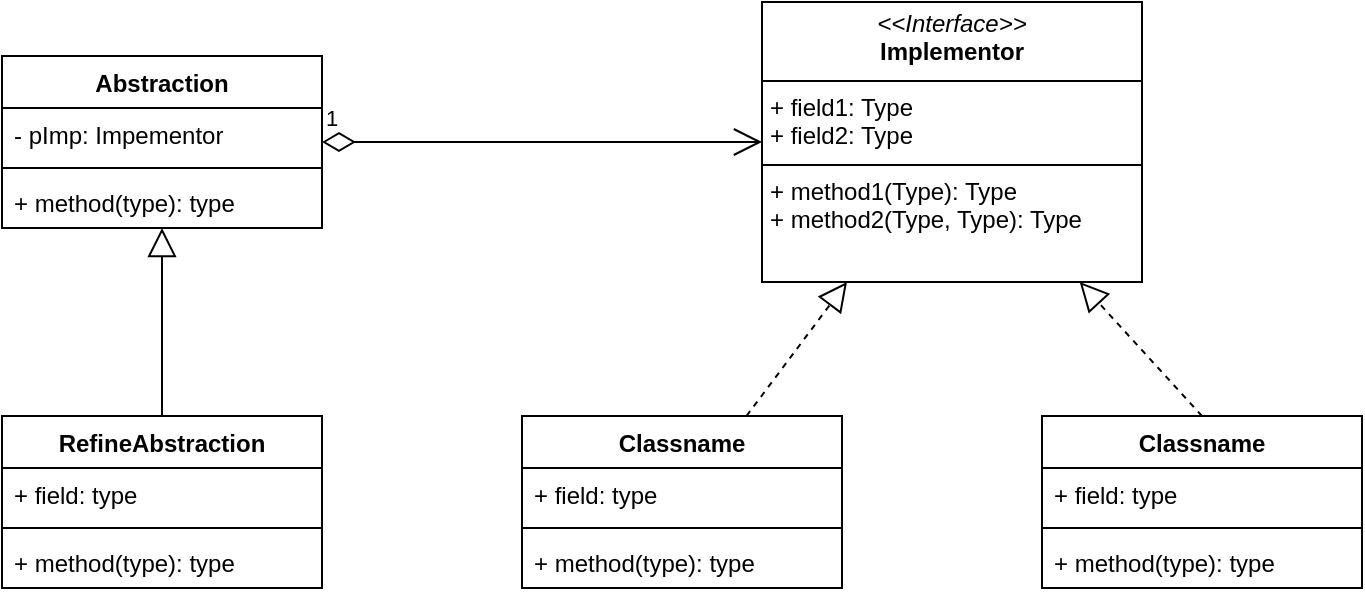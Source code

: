 <mxfile version="24.7.8">
  <diagram id="C5RBs43oDa-KdzZeNtuy" name="Page-1">
    <mxGraphModel dx="1050" dy="629" grid="1" gridSize="10" guides="1" tooltips="1" connect="1" arrows="1" fold="1" page="1" pageScale="1" pageWidth="827" pageHeight="1169" math="0" shadow="0">
      <root>
        <mxCell id="WIyWlLk6GJQsqaUBKTNV-0" />
        <mxCell id="WIyWlLk6GJQsqaUBKTNV-1" parent="WIyWlLk6GJQsqaUBKTNV-0" />
        <mxCell id="JOtXQprl8hw0l6RwQc1B-0" value="Abstraction" style="swimlane;fontStyle=1;align=center;verticalAlign=top;childLayout=stackLayout;horizontal=1;startSize=26;horizontalStack=0;resizeParent=1;resizeParentMax=0;resizeLast=0;collapsible=1;marginBottom=0;whiteSpace=wrap;html=1;" parent="WIyWlLk6GJQsqaUBKTNV-1" vertex="1">
          <mxGeometry x="240" y="120" width="160" height="86" as="geometry" />
        </mxCell>
        <mxCell id="JOtXQprl8hw0l6RwQc1B-1" value="- pImp: Impementor" style="text;strokeColor=none;fillColor=none;align=left;verticalAlign=top;spacingLeft=4;spacingRight=4;overflow=hidden;rotatable=0;points=[[0,0.5],[1,0.5]];portConstraint=eastwest;whiteSpace=wrap;html=1;" parent="JOtXQprl8hw0l6RwQc1B-0" vertex="1">
          <mxGeometry y="26" width="160" height="26" as="geometry" />
        </mxCell>
        <mxCell id="JOtXQprl8hw0l6RwQc1B-2" value="" style="line;strokeWidth=1;fillColor=none;align=left;verticalAlign=middle;spacingTop=-1;spacingLeft=3;spacingRight=3;rotatable=0;labelPosition=right;points=[];portConstraint=eastwest;strokeColor=inherit;" parent="JOtXQprl8hw0l6RwQc1B-0" vertex="1">
          <mxGeometry y="52" width="160" height="8" as="geometry" />
        </mxCell>
        <mxCell id="JOtXQprl8hw0l6RwQc1B-3" value="+ method(type): type" style="text;strokeColor=none;fillColor=none;align=left;verticalAlign=top;spacingLeft=4;spacingRight=4;overflow=hidden;rotatable=0;points=[[0,0.5],[1,0.5]];portConstraint=eastwest;whiteSpace=wrap;html=1;" parent="JOtXQprl8hw0l6RwQc1B-0" vertex="1">
          <mxGeometry y="60" width="160" height="26" as="geometry" />
        </mxCell>
        <mxCell id="JOtXQprl8hw0l6RwQc1B-8" value="&lt;p style=&quot;margin:0px;margin-top:4px;text-align:center;&quot;&gt;&lt;i&gt;&amp;lt;&amp;lt;Interface&amp;gt;&amp;gt;&lt;/i&gt;&lt;br&gt;&lt;b&gt;Implementor&lt;/b&gt;&lt;/p&gt;&lt;hr size=&quot;1&quot; style=&quot;border-style:solid;&quot;&gt;&lt;p style=&quot;margin:0px;margin-left:4px;&quot;&gt;+ field1: Type&lt;br&gt;+ field2: Type&lt;/p&gt;&lt;hr size=&quot;1&quot; style=&quot;border-style:solid;&quot;&gt;&lt;p style=&quot;margin:0px;margin-left:4px;&quot;&gt;+ method1(Type): Type&lt;br&gt;+ method2(Type, Type): Type&lt;/p&gt;" style="verticalAlign=top;align=left;overflow=fill;html=1;whiteSpace=wrap;" parent="WIyWlLk6GJQsqaUBKTNV-1" vertex="1">
          <mxGeometry x="620" y="93" width="190" height="140" as="geometry" />
        </mxCell>
        <mxCell id="jS45VpE9E6z11qEjHsJT-0" value="1" style="endArrow=open;html=1;endSize=12;startArrow=diamondThin;startSize=14;startFill=0;edgeStyle=orthogonalEdgeStyle;align=left;verticalAlign=bottom;rounded=0;" edge="1" parent="WIyWlLk6GJQsqaUBKTNV-1" source="JOtXQprl8hw0l6RwQc1B-0" target="JOtXQprl8hw0l6RwQc1B-8">
          <mxGeometry x="-1" y="3" relative="1" as="geometry">
            <mxPoint x="420" y="130" as="sourcePoint" />
            <mxPoint x="580" y="130" as="targetPoint" />
          </mxGeometry>
        </mxCell>
        <mxCell id="jS45VpE9E6z11qEjHsJT-1" value="Classname" style="swimlane;fontStyle=1;align=center;verticalAlign=top;childLayout=stackLayout;horizontal=1;startSize=26;horizontalStack=0;resizeParent=1;resizeParentMax=0;resizeLast=0;collapsible=1;marginBottom=0;whiteSpace=wrap;html=1;" vertex="1" parent="WIyWlLk6GJQsqaUBKTNV-1">
          <mxGeometry x="500" y="300" width="160" height="86" as="geometry" />
        </mxCell>
        <mxCell id="jS45VpE9E6z11qEjHsJT-2" value="+ field: type" style="text;strokeColor=none;fillColor=none;align=left;verticalAlign=top;spacingLeft=4;spacingRight=4;overflow=hidden;rotatable=0;points=[[0,0.5],[1,0.5]];portConstraint=eastwest;whiteSpace=wrap;html=1;" vertex="1" parent="jS45VpE9E6z11qEjHsJT-1">
          <mxGeometry y="26" width="160" height="26" as="geometry" />
        </mxCell>
        <mxCell id="jS45VpE9E6z11qEjHsJT-3" value="" style="line;strokeWidth=1;fillColor=none;align=left;verticalAlign=middle;spacingTop=-1;spacingLeft=3;spacingRight=3;rotatable=0;labelPosition=right;points=[];portConstraint=eastwest;strokeColor=inherit;" vertex="1" parent="jS45VpE9E6z11qEjHsJT-1">
          <mxGeometry y="52" width="160" height="8" as="geometry" />
        </mxCell>
        <mxCell id="jS45VpE9E6z11qEjHsJT-4" value="+ method(type): type" style="text;strokeColor=none;fillColor=none;align=left;verticalAlign=top;spacingLeft=4;spacingRight=4;overflow=hidden;rotatable=0;points=[[0,0.5],[1,0.5]];portConstraint=eastwest;whiteSpace=wrap;html=1;" vertex="1" parent="jS45VpE9E6z11qEjHsJT-1">
          <mxGeometry y="60" width="160" height="26" as="geometry" />
        </mxCell>
        <mxCell id="jS45VpE9E6z11qEjHsJT-9" value="Classname" style="swimlane;fontStyle=1;align=center;verticalAlign=top;childLayout=stackLayout;horizontal=1;startSize=26;horizontalStack=0;resizeParent=1;resizeParentMax=0;resizeLast=0;collapsible=1;marginBottom=0;whiteSpace=wrap;html=1;" vertex="1" parent="WIyWlLk6GJQsqaUBKTNV-1">
          <mxGeometry x="760" y="300" width="160" height="86" as="geometry" />
        </mxCell>
        <mxCell id="jS45VpE9E6z11qEjHsJT-10" value="+ field: type" style="text;strokeColor=none;fillColor=none;align=left;verticalAlign=top;spacingLeft=4;spacingRight=4;overflow=hidden;rotatable=0;points=[[0,0.5],[1,0.5]];portConstraint=eastwest;whiteSpace=wrap;html=1;" vertex="1" parent="jS45VpE9E6z11qEjHsJT-9">
          <mxGeometry y="26" width="160" height="26" as="geometry" />
        </mxCell>
        <mxCell id="jS45VpE9E6z11qEjHsJT-11" value="" style="line;strokeWidth=1;fillColor=none;align=left;verticalAlign=middle;spacingTop=-1;spacingLeft=3;spacingRight=3;rotatable=0;labelPosition=right;points=[];portConstraint=eastwest;strokeColor=inherit;" vertex="1" parent="jS45VpE9E6z11qEjHsJT-9">
          <mxGeometry y="52" width="160" height="8" as="geometry" />
        </mxCell>
        <mxCell id="jS45VpE9E6z11qEjHsJT-12" value="+ method(type): type" style="text;strokeColor=none;fillColor=none;align=left;verticalAlign=top;spacingLeft=4;spacingRight=4;overflow=hidden;rotatable=0;points=[[0,0.5],[1,0.5]];portConstraint=eastwest;whiteSpace=wrap;html=1;" vertex="1" parent="jS45VpE9E6z11qEjHsJT-9">
          <mxGeometry y="60" width="160" height="26" as="geometry" />
        </mxCell>
        <mxCell id="jS45VpE9E6z11qEjHsJT-13" value="" style="endArrow=block;dashed=1;endFill=0;endSize=12;html=1;rounded=0;" edge="1" parent="WIyWlLk6GJQsqaUBKTNV-1" source="jS45VpE9E6z11qEjHsJT-1" target="JOtXQprl8hw0l6RwQc1B-8">
          <mxGeometry width="160" relative="1" as="geometry">
            <mxPoint x="390" y="260" as="sourcePoint" />
            <mxPoint x="550" y="260" as="targetPoint" />
          </mxGeometry>
        </mxCell>
        <mxCell id="jS45VpE9E6z11qEjHsJT-14" value="" style="endArrow=block;dashed=1;endFill=0;endSize=12;html=1;rounded=0;exitX=0.5;exitY=0;exitDx=0;exitDy=0;" edge="1" parent="WIyWlLk6GJQsqaUBKTNV-1" source="jS45VpE9E6z11qEjHsJT-9" target="JOtXQprl8hw0l6RwQc1B-8">
          <mxGeometry width="160" relative="1" as="geometry">
            <mxPoint x="670" y="270" as="sourcePoint" />
            <mxPoint x="830" y="270" as="targetPoint" />
          </mxGeometry>
        </mxCell>
        <mxCell id="jS45VpE9E6z11qEjHsJT-15" value="RefineAbstraction" style="swimlane;fontStyle=1;align=center;verticalAlign=top;childLayout=stackLayout;horizontal=1;startSize=26;horizontalStack=0;resizeParent=1;resizeParentMax=0;resizeLast=0;collapsible=1;marginBottom=0;whiteSpace=wrap;html=1;" vertex="1" parent="WIyWlLk6GJQsqaUBKTNV-1">
          <mxGeometry x="240" y="300" width="160" height="86" as="geometry" />
        </mxCell>
        <mxCell id="jS45VpE9E6z11qEjHsJT-16" value="+ field: type" style="text;strokeColor=none;fillColor=none;align=left;verticalAlign=top;spacingLeft=4;spacingRight=4;overflow=hidden;rotatable=0;points=[[0,0.5],[1,0.5]];portConstraint=eastwest;whiteSpace=wrap;html=1;" vertex="1" parent="jS45VpE9E6z11qEjHsJT-15">
          <mxGeometry y="26" width="160" height="26" as="geometry" />
        </mxCell>
        <mxCell id="jS45VpE9E6z11qEjHsJT-17" value="" style="line;strokeWidth=1;fillColor=none;align=left;verticalAlign=middle;spacingTop=-1;spacingLeft=3;spacingRight=3;rotatable=0;labelPosition=right;points=[];portConstraint=eastwest;strokeColor=inherit;" vertex="1" parent="jS45VpE9E6z11qEjHsJT-15">
          <mxGeometry y="52" width="160" height="8" as="geometry" />
        </mxCell>
        <mxCell id="jS45VpE9E6z11qEjHsJT-18" value="+ method(type): type" style="text;strokeColor=none;fillColor=none;align=left;verticalAlign=top;spacingLeft=4;spacingRight=4;overflow=hidden;rotatable=0;points=[[0,0.5],[1,0.5]];portConstraint=eastwest;whiteSpace=wrap;html=1;" vertex="1" parent="jS45VpE9E6z11qEjHsJT-15">
          <mxGeometry y="60" width="160" height="26" as="geometry" />
        </mxCell>
        <mxCell id="jS45VpE9E6z11qEjHsJT-19" value="" style="endArrow=block;endFill=0;endSize=12;html=1;rounded=0;" edge="1" parent="WIyWlLk6GJQsqaUBKTNV-1" source="jS45VpE9E6z11qEjHsJT-15" target="JOtXQprl8hw0l6RwQc1B-0">
          <mxGeometry width="160" relative="1" as="geometry">
            <mxPoint x="310" y="348" as="sourcePoint" />
            <mxPoint x="310" y="200" as="targetPoint" />
          </mxGeometry>
        </mxCell>
      </root>
    </mxGraphModel>
  </diagram>
</mxfile>
